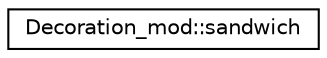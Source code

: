 digraph "Graphical Class Hierarchy"
{
 // LATEX_PDF_SIZE
  edge [fontname="Helvetica",fontsize="10",labelfontname="Helvetica",labelfontsize="10"];
  node [fontname="Helvetica",fontsize="10",shape=record];
  rankdir="LR";
  Node0 [label="Decoration_mod::sandwich",height=0.2,width=0.4,color="black", fillcolor="white", style="filled",URL="$interfaceDecoration__mod_1_1sandwich.html",tooltip="Sandwich the input string with the input symbol for the requested thickness on both ends of the strin..."];
}
